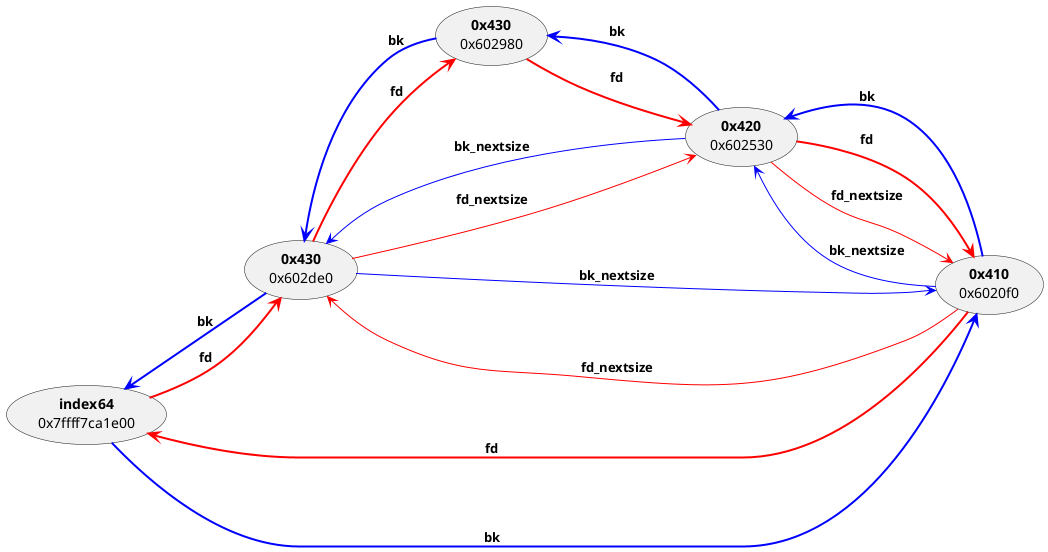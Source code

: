 @startuml LargeBinStruct
left to right direction

(**index64**\n0x7ffff7ca1e00) as  RootIndex
(**0x430**\n0x602de0) as 1Node
(**0x430**\n0x602980) as 2Node
(**0x420**\n0x602530) as 3Node
(**0x410**\n0x6020f0) as 4Node

RootIndex <-- 1Node #line:blue;line.bold : **bk**
4Node --> RootIndex #line:red;line.bold : **fd**
RootIndex --> 1Node #line:red;line.bold : **fd**
4Node <-- RootIndex #line:blue;line.bold : **bk**
1Node <-- 3Node #line:blue : **bk_nextsize**
1Node --> 3Node #line:red : **fd_nextsize**

1Node <-- 2Node #line:blue;line.bold : **bk**
1Node --> 2Node #line:red;line.bold : **fd**
2Node <-- 3Node #line:blue;line.bold : **bk**
2Node --> 3Node #line:red;line.bold : **fd**
3Node <-- 4Node #line:blue;line.bold : **bk**
3Node --> 4Node #line:red;line.bold : **fd**

4Node --> 1Node #line:red : **fd_nextsize**
1Node --> 4Node #line:blue : **bk_nextsize**

4Node --> 3Node #line:blue : **bk_nextsize**
3Node --> 4Node #line:red : **fd_nextsize**
@enduml

@startuml NormalBinStruct
left to right direction

(**index64**\n0x7ffff7ca1e78) as  RootIndex
(**0x440**\n0x603240) as 1Node
(**0x440**\n0x603b20) as 2Node
(**0x440**\n0x6036b0) as 3Node

RootIndex <-- 1Node #line:blue;line.bold : **bk**
3Node --> RootIndex #line:red;line.bold : **fd**
RootIndex --> 1Node #line:red;line.bold : **fd**
3Node <-- RootIndex #line:blue;line.bold : **bk**

1Node <-- 2Node #line:blue;line.bold : **bk**
1Node --> 2Node #line:red;line.bold : **fd**
2Node <-- 3Node #line:blue;line.bold : **bk**
2Node --> 3Node #line:red;line.bold : **fd**
1Node --> 1Node #line:red : **fd_nextsize**
1Node --> 1Node #line:blue : **bk_nextsize**

@enduml